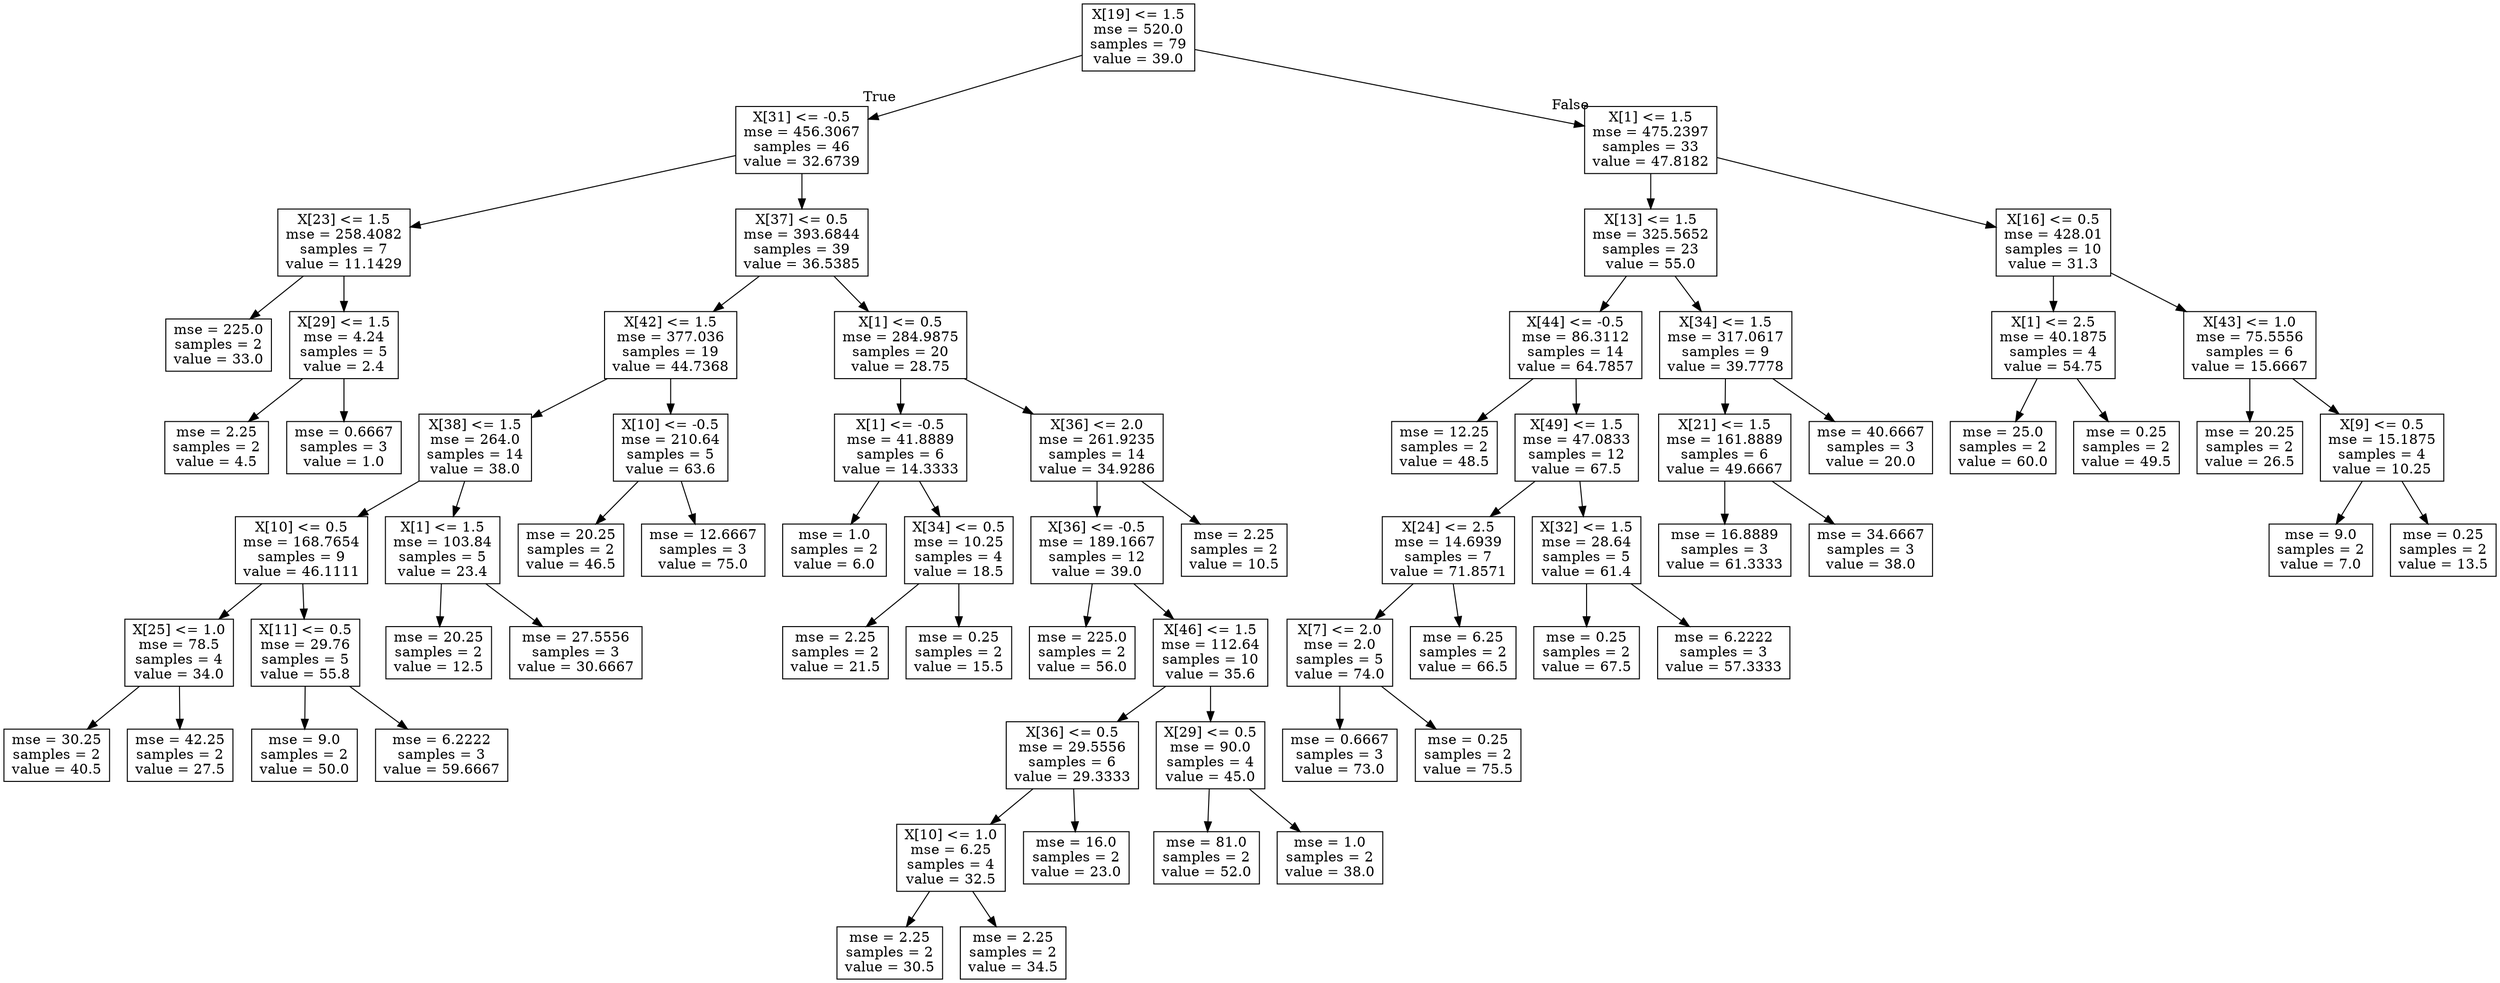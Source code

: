 digraph Tree {
node [shape=box] ;
0 [label="X[19] <= 1.5\nmse = 520.0\nsamples = 79\nvalue = 39.0"] ;
1 [label="X[31] <= -0.5\nmse = 456.3067\nsamples = 46\nvalue = 32.6739"] ;
0 -> 1 [labeldistance=2.5, labelangle=45, headlabel="True"] ;
2 [label="X[23] <= 1.5\nmse = 258.4082\nsamples = 7\nvalue = 11.1429"] ;
1 -> 2 ;
3 [label="mse = 225.0\nsamples = 2\nvalue = 33.0"] ;
2 -> 3 ;
4 [label="X[29] <= 1.5\nmse = 4.24\nsamples = 5\nvalue = 2.4"] ;
2 -> 4 ;
5 [label="mse = 2.25\nsamples = 2\nvalue = 4.5"] ;
4 -> 5 ;
6 [label="mse = 0.6667\nsamples = 3\nvalue = 1.0"] ;
4 -> 6 ;
7 [label="X[37] <= 0.5\nmse = 393.6844\nsamples = 39\nvalue = 36.5385"] ;
1 -> 7 ;
8 [label="X[42] <= 1.5\nmse = 377.036\nsamples = 19\nvalue = 44.7368"] ;
7 -> 8 ;
9 [label="X[38] <= 1.5\nmse = 264.0\nsamples = 14\nvalue = 38.0"] ;
8 -> 9 ;
10 [label="X[10] <= 0.5\nmse = 168.7654\nsamples = 9\nvalue = 46.1111"] ;
9 -> 10 ;
11 [label="X[25] <= 1.0\nmse = 78.5\nsamples = 4\nvalue = 34.0"] ;
10 -> 11 ;
12 [label="mse = 30.25\nsamples = 2\nvalue = 40.5"] ;
11 -> 12 ;
13 [label="mse = 42.25\nsamples = 2\nvalue = 27.5"] ;
11 -> 13 ;
14 [label="X[11] <= 0.5\nmse = 29.76\nsamples = 5\nvalue = 55.8"] ;
10 -> 14 ;
15 [label="mse = 9.0\nsamples = 2\nvalue = 50.0"] ;
14 -> 15 ;
16 [label="mse = 6.2222\nsamples = 3\nvalue = 59.6667"] ;
14 -> 16 ;
17 [label="X[1] <= 1.5\nmse = 103.84\nsamples = 5\nvalue = 23.4"] ;
9 -> 17 ;
18 [label="mse = 20.25\nsamples = 2\nvalue = 12.5"] ;
17 -> 18 ;
19 [label="mse = 27.5556\nsamples = 3\nvalue = 30.6667"] ;
17 -> 19 ;
20 [label="X[10] <= -0.5\nmse = 210.64\nsamples = 5\nvalue = 63.6"] ;
8 -> 20 ;
21 [label="mse = 20.25\nsamples = 2\nvalue = 46.5"] ;
20 -> 21 ;
22 [label="mse = 12.6667\nsamples = 3\nvalue = 75.0"] ;
20 -> 22 ;
23 [label="X[1] <= 0.5\nmse = 284.9875\nsamples = 20\nvalue = 28.75"] ;
7 -> 23 ;
24 [label="X[1] <= -0.5\nmse = 41.8889\nsamples = 6\nvalue = 14.3333"] ;
23 -> 24 ;
25 [label="mse = 1.0\nsamples = 2\nvalue = 6.0"] ;
24 -> 25 ;
26 [label="X[34] <= 0.5\nmse = 10.25\nsamples = 4\nvalue = 18.5"] ;
24 -> 26 ;
27 [label="mse = 2.25\nsamples = 2\nvalue = 21.5"] ;
26 -> 27 ;
28 [label="mse = 0.25\nsamples = 2\nvalue = 15.5"] ;
26 -> 28 ;
29 [label="X[36] <= 2.0\nmse = 261.9235\nsamples = 14\nvalue = 34.9286"] ;
23 -> 29 ;
30 [label="X[36] <= -0.5\nmse = 189.1667\nsamples = 12\nvalue = 39.0"] ;
29 -> 30 ;
31 [label="mse = 225.0\nsamples = 2\nvalue = 56.0"] ;
30 -> 31 ;
32 [label="X[46] <= 1.5\nmse = 112.64\nsamples = 10\nvalue = 35.6"] ;
30 -> 32 ;
33 [label="X[36] <= 0.5\nmse = 29.5556\nsamples = 6\nvalue = 29.3333"] ;
32 -> 33 ;
34 [label="X[10] <= 1.0\nmse = 6.25\nsamples = 4\nvalue = 32.5"] ;
33 -> 34 ;
35 [label="mse = 2.25\nsamples = 2\nvalue = 30.5"] ;
34 -> 35 ;
36 [label="mse = 2.25\nsamples = 2\nvalue = 34.5"] ;
34 -> 36 ;
37 [label="mse = 16.0\nsamples = 2\nvalue = 23.0"] ;
33 -> 37 ;
38 [label="X[29] <= 0.5\nmse = 90.0\nsamples = 4\nvalue = 45.0"] ;
32 -> 38 ;
39 [label="mse = 81.0\nsamples = 2\nvalue = 52.0"] ;
38 -> 39 ;
40 [label="mse = 1.0\nsamples = 2\nvalue = 38.0"] ;
38 -> 40 ;
41 [label="mse = 2.25\nsamples = 2\nvalue = 10.5"] ;
29 -> 41 ;
42 [label="X[1] <= 1.5\nmse = 475.2397\nsamples = 33\nvalue = 47.8182"] ;
0 -> 42 [labeldistance=2.5, labelangle=-45, headlabel="False"] ;
43 [label="X[13] <= 1.5\nmse = 325.5652\nsamples = 23\nvalue = 55.0"] ;
42 -> 43 ;
44 [label="X[44] <= -0.5\nmse = 86.3112\nsamples = 14\nvalue = 64.7857"] ;
43 -> 44 ;
45 [label="mse = 12.25\nsamples = 2\nvalue = 48.5"] ;
44 -> 45 ;
46 [label="X[49] <= 1.5\nmse = 47.0833\nsamples = 12\nvalue = 67.5"] ;
44 -> 46 ;
47 [label="X[24] <= 2.5\nmse = 14.6939\nsamples = 7\nvalue = 71.8571"] ;
46 -> 47 ;
48 [label="X[7] <= 2.0\nmse = 2.0\nsamples = 5\nvalue = 74.0"] ;
47 -> 48 ;
49 [label="mse = 0.6667\nsamples = 3\nvalue = 73.0"] ;
48 -> 49 ;
50 [label="mse = 0.25\nsamples = 2\nvalue = 75.5"] ;
48 -> 50 ;
51 [label="mse = 6.25\nsamples = 2\nvalue = 66.5"] ;
47 -> 51 ;
52 [label="X[32] <= 1.5\nmse = 28.64\nsamples = 5\nvalue = 61.4"] ;
46 -> 52 ;
53 [label="mse = 0.25\nsamples = 2\nvalue = 67.5"] ;
52 -> 53 ;
54 [label="mse = 6.2222\nsamples = 3\nvalue = 57.3333"] ;
52 -> 54 ;
55 [label="X[34] <= 1.5\nmse = 317.0617\nsamples = 9\nvalue = 39.7778"] ;
43 -> 55 ;
56 [label="X[21] <= 1.5\nmse = 161.8889\nsamples = 6\nvalue = 49.6667"] ;
55 -> 56 ;
57 [label="mse = 16.8889\nsamples = 3\nvalue = 61.3333"] ;
56 -> 57 ;
58 [label="mse = 34.6667\nsamples = 3\nvalue = 38.0"] ;
56 -> 58 ;
59 [label="mse = 40.6667\nsamples = 3\nvalue = 20.0"] ;
55 -> 59 ;
60 [label="X[16] <= 0.5\nmse = 428.01\nsamples = 10\nvalue = 31.3"] ;
42 -> 60 ;
61 [label="X[1] <= 2.5\nmse = 40.1875\nsamples = 4\nvalue = 54.75"] ;
60 -> 61 ;
62 [label="mse = 25.0\nsamples = 2\nvalue = 60.0"] ;
61 -> 62 ;
63 [label="mse = 0.25\nsamples = 2\nvalue = 49.5"] ;
61 -> 63 ;
64 [label="X[43] <= 1.0\nmse = 75.5556\nsamples = 6\nvalue = 15.6667"] ;
60 -> 64 ;
65 [label="mse = 20.25\nsamples = 2\nvalue = 26.5"] ;
64 -> 65 ;
66 [label="X[9] <= 0.5\nmse = 15.1875\nsamples = 4\nvalue = 10.25"] ;
64 -> 66 ;
67 [label="mse = 9.0\nsamples = 2\nvalue = 7.0"] ;
66 -> 67 ;
68 [label="mse = 0.25\nsamples = 2\nvalue = 13.5"] ;
66 -> 68 ;
}